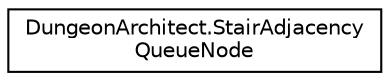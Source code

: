digraph "Graphical Class Hierarchy"
{
  edge [fontname="Helvetica",fontsize="10",labelfontname="Helvetica",labelfontsize="10"];
  node [fontname="Helvetica",fontsize="10",shape=record];
  rankdir="LR";
  Node1 [label="DungeonArchitect.StairAdjacency\lQueueNode",height=0.2,width=0.4,color="black", fillcolor="white", style="filled",URL="$class_dungeon_architect_1_1_stair_adjacency_queue_node.html",tooltip="Temporary data-structure used while assigning stairs on the dungeon. "];
}

